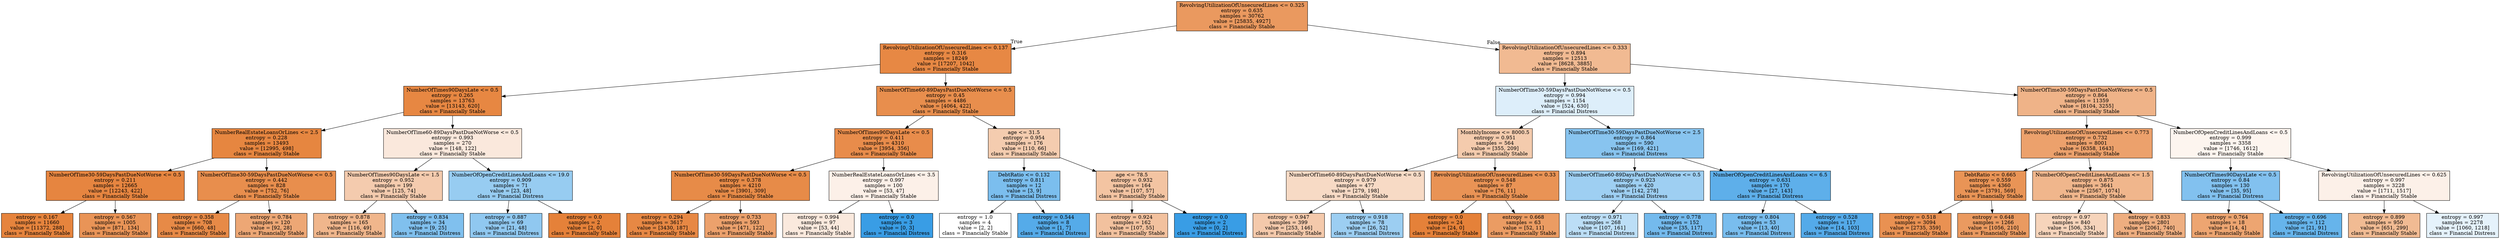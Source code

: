 digraph Tree {
node [shape=box, style="filled", color="black"] ;
0 [label="RevolvingUtilizationOfUnsecuredLines <= 0.325\nentropy = 0.635\nsamples = 30762\nvalue = [25835, 4927]\nclass = Financially Stable", fillcolor="#e58139ce"] ;
1 [label="RevolvingUtilizationOfUnsecuredLines <= 0.137\nentropy = 0.316\nsamples = 18249\nvalue = [17207, 1042]\nclass = Financially Stable", fillcolor="#e58139f0"] ;
0 -> 1 [labeldistance=2.5, labelangle=45, headlabel="True"] ;
2 [label="NumberOfTimes90DaysLate <= 0.5\nentropy = 0.265\nsamples = 13763\nvalue = [13143, 620]\nclass = Financially Stable", fillcolor="#e58139f3"] ;
1 -> 2 ;
3 [label="NumberRealEstateLoansOrLines <= 2.5\nentropy = 0.228\nsamples = 13493\nvalue = [12995, 498]\nclass = Financially Stable", fillcolor="#e58139f5"] ;
2 -> 3 ;
4 [label="NumberOfTime30-59DaysPastDueNotWorse <= 0.5\nentropy = 0.211\nsamples = 12665\nvalue = [12243, 422]\nclass = Financially Stable", fillcolor="#e58139f6"] ;
3 -> 4 ;
5 [label="entropy = 0.167\nsamples = 11660\nvalue = [11372, 288]\nclass = Financially Stable", fillcolor="#e58139f9"] ;
4 -> 5 ;
6 [label="entropy = 0.567\nsamples = 1005\nvalue = [871, 134]\nclass = Financially Stable", fillcolor="#e58139d8"] ;
4 -> 6 ;
7 [label="NumberOfTime30-59DaysPastDueNotWorse <= 0.5\nentropy = 0.442\nsamples = 828\nvalue = [752, 76]\nclass = Financially Stable", fillcolor="#e58139e5"] ;
3 -> 7 ;
8 [label="entropy = 0.358\nsamples = 708\nvalue = [660, 48]\nclass = Financially Stable", fillcolor="#e58139ec"] ;
7 -> 8 ;
9 [label="entropy = 0.784\nsamples = 120\nvalue = [92, 28]\nclass = Financially Stable", fillcolor="#e58139b1"] ;
7 -> 9 ;
10 [label="NumberOfTime60-89DaysPastDueNotWorse <= 0.5\nentropy = 0.993\nsamples = 270\nvalue = [148, 122]\nclass = Financially Stable", fillcolor="#e581392d"] ;
2 -> 10 ;
11 [label="NumberOfTimes90DaysLate <= 1.5\nentropy = 0.952\nsamples = 199\nvalue = [125, 74]\nclass = Financially Stable", fillcolor="#e5813968"] ;
10 -> 11 ;
12 [label="entropy = 0.878\nsamples = 165\nvalue = [116, 49]\nclass = Financially Stable", fillcolor="#e5813993"] ;
11 -> 12 ;
13 [label="entropy = 0.834\nsamples = 34\nvalue = [9, 25]\nclass = Financial Distress", fillcolor="#399de5a3"] ;
11 -> 13 ;
14 [label="NumberOfOpenCreditLinesAndLoans <= 19.0\nentropy = 0.909\nsamples = 71\nvalue = [23, 48]\nclass = Financial Distress", fillcolor="#399de585"] ;
10 -> 14 ;
15 [label="entropy = 0.887\nsamples = 69\nvalue = [21, 48]\nclass = Financial Distress", fillcolor="#399de58f"] ;
14 -> 15 ;
16 [label="entropy = 0.0\nsamples = 2\nvalue = [2, 0]\nclass = Financially Stable", fillcolor="#e58139ff"] ;
14 -> 16 ;
17 [label="NumberOfTime60-89DaysPastDueNotWorse <= 0.5\nentropy = 0.45\nsamples = 4486\nvalue = [4064, 422]\nclass = Financially Stable", fillcolor="#e58139e5"] ;
1 -> 17 ;
18 [label="NumberOfTimes90DaysLate <= 0.5\nentropy = 0.411\nsamples = 4310\nvalue = [3954, 356]\nclass = Financially Stable", fillcolor="#e58139e8"] ;
17 -> 18 ;
19 [label="NumberOfTime30-59DaysPastDueNotWorse <= 0.5\nentropy = 0.378\nsamples = 4210\nvalue = [3901, 309]\nclass = Financially Stable", fillcolor="#e58139eb"] ;
18 -> 19 ;
20 [label="entropy = 0.294\nsamples = 3617\nvalue = [3430, 187]\nclass = Financially Stable", fillcolor="#e58139f1"] ;
19 -> 20 ;
21 [label="entropy = 0.733\nsamples = 593\nvalue = [471, 122]\nclass = Financially Stable", fillcolor="#e58139bd"] ;
19 -> 21 ;
22 [label="NumberRealEstateLoansOrLines <= 3.5\nentropy = 0.997\nsamples = 100\nvalue = [53, 47]\nclass = Financially Stable", fillcolor="#e581391d"] ;
18 -> 22 ;
23 [label="entropy = 0.994\nsamples = 97\nvalue = [53, 44]\nclass = Financially Stable", fillcolor="#e581392b"] ;
22 -> 23 ;
24 [label="entropy = 0.0\nsamples = 3\nvalue = [0, 3]\nclass = Financial Distress", fillcolor="#399de5ff"] ;
22 -> 24 ;
25 [label="age <= 31.5\nentropy = 0.954\nsamples = 176\nvalue = [110, 66]\nclass = Financially Stable", fillcolor="#e5813966"] ;
17 -> 25 ;
26 [label="DebtRatio <= 0.132\nentropy = 0.811\nsamples = 12\nvalue = [3, 9]\nclass = Financial Distress", fillcolor="#399de5aa"] ;
25 -> 26 ;
27 [label="entropy = 1.0\nsamples = 4\nvalue = [2, 2]\nclass = Financially Stable", fillcolor="#e5813900"] ;
26 -> 27 ;
28 [label="entropy = 0.544\nsamples = 8\nvalue = [1, 7]\nclass = Financial Distress", fillcolor="#399de5db"] ;
26 -> 28 ;
29 [label="age <= 78.5\nentropy = 0.932\nsamples = 164\nvalue = [107, 57]\nclass = Financially Stable", fillcolor="#e5813977"] ;
25 -> 29 ;
30 [label="entropy = 0.924\nsamples = 162\nvalue = [107, 55]\nclass = Financially Stable", fillcolor="#e581397c"] ;
29 -> 30 ;
31 [label="entropy = 0.0\nsamples = 2\nvalue = [0, 2]\nclass = Financial Distress", fillcolor="#399de5ff"] ;
29 -> 31 ;
32 [label="RevolvingUtilizationOfUnsecuredLines <= 0.333\nentropy = 0.894\nsamples = 12513\nvalue = [8628, 3885]\nclass = Financially Stable", fillcolor="#e581398c"] ;
0 -> 32 [labeldistance=2.5, labelangle=-45, headlabel="False"] ;
33 [label="NumberOfTime30-59DaysPastDueNotWorse <= 0.5\nentropy = 0.994\nsamples = 1154\nvalue = [524, 630]\nclass = Financial Distress", fillcolor="#399de52b"] ;
32 -> 33 ;
34 [label="MonthlyIncome <= 8000.5\nentropy = 0.951\nsamples = 564\nvalue = [355, 209]\nclass = Financially Stable", fillcolor="#e5813969"] ;
33 -> 34 ;
35 [label="NumberOfTime60-89DaysPastDueNotWorse <= 0.5\nentropy = 0.979\nsamples = 477\nvalue = [279, 198]\nclass = Financially Stable", fillcolor="#e581394a"] ;
34 -> 35 ;
36 [label="entropy = 0.947\nsamples = 399\nvalue = [253, 146]\nclass = Financially Stable", fillcolor="#e581396c"] ;
35 -> 36 ;
37 [label="entropy = 0.918\nsamples = 78\nvalue = [26, 52]\nclass = Financial Distress", fillcolor="#399de57f"] ;
35 -> 37 ;
38 [label="RevolvingUtilizationOfUnsecuredLines <= 0.33\nentropy = 0.548\nsamples = 87\nvalue = [76, 11]\nclass = Financially Stable", fillcolor="#e58139da"] ;
34 -> 38 ;
39 [label="entropy = 0.0\nsamples = 24\nvalue = [24, 0]\nclass = Financially Stable", fillcolor="#e58139ff"] ;
38 -> 39 ;
40 [label="entropy = 0.668\nsamples = 63\nvalue = [52, 11]\nclass = Financially Stable", fillcolor="#e58139c9"] ;
38 -> 40 ;
41 [label="NumberOfTime30-59DaysPastDueNotWorse <= 2.5\nentropy = 0.864\nsamples = 590\nvalue = [169, 421]\nclass = Financial Distress", fillcolor="#399de599"] ;
33 -> 41 ;
42 [label="NumberOfTime60-89DaysPastDueNotWorse <= 0.5\nentropy = 0.923\nsamples = 420\nvalue = [142, 278]\nclass = Financial Distress", fillcolor="#399de57d"] ;
41 -> 42 ;
43 [label="entropy = 0.971\nsamples = 268\nvalue = [107, 161]\nclass = Financial Distress", fillcolor="#399de556"] ;
42 -> 43 ;
44 [label="entropy = 0.778\nsamples = 152\nvalue = [35, 117]\nclass = Financial Distress", fillcolor="#399de5b3"] ;
42 -> 44 ;
45 [label="NumberOfOpenCreditLinesAndLoans <= 6.5\nentropy = 0.631\nsamples = 170\nvalue = [27, 143]\nclass = Financial Distress", fillcolor="#399de5cf"] ;
41 -> 45 ;
46 [label="entropy = 0.804\nsamples = 53\nvalue = [13, 40]\nclass = Financial Distress", fillcolor="#399de5ac"] ;
45 -> 46 ;
47 [label="entropy = 0.528\nsamples = 117\nvalue = [14, 103]\nclass = Financial Distress", fillcolor="#399de5dc"] ;
45 -> 47 ;
48 [label="NumberOfTime30-59DaysPastDueNotWorse <= 0.5\nentropy = 0.864\nsamples = 11359\nvalue = [8104, 3255]\nclass = Financially Stable", fillcolor="#e5813999"] ;
32 -> 48 ;
49 [label="RevolvingUtilizationOfUnsecuredLines <= 0.773\nentropy = 0.732\nsamples = 8001\nvalue = [6358, 1643]\nclass = Financially Stable", fillcolor="#e58139bd"] ;
48 -> 49 ;
50 [label="DebtRatio <= 0.665\nentropy = 0.559\nsamples = 4360\nvalue = [3791, 569]\nclass = Financially Stable", fillcolor="#e58139d9"] ;
49 -> 50 ;
51 [label="entropy = 0.518\nsamples = 3094\nvalue = [2735, 359]\nclass = Financially Stable", fillcolor="#e58139de"] ;
50 -> 51 ;
52 [label="entropy = 0.648\nsamples = 1266\nvalue = [1056, 210]\nclass = Financially Stable", fillcolor="#e58139cc"] ;
50 -> 52 ;
53 [label="NumberOfOpenCreditLinesAndLoans <= 1.5\nentropy = 0.875\nsamples = 3641\nvalue = [2567, 1074]\nclass = Financially Stable", fillcolor="#e5813994"] ;
49 -> 53 ;
54 [label="entropy = 0.97\nsamples = 840\nvalue = [506, 334]\nclass = Financially Stable", fillcolor="#e5813957"] ;
53 -> 54 ;
55 [label="entropy = 0.833\nsamples = 2801\nvalue = [2061, 740]\nclass = Financially Stable", fillcolor="#e58139a3"] ;
53 -> 55 ;
56 [label="NumberOfOpenCreditLinesAndLoans <= 0.5\nentropy = 0.999\nsamples = 3358\nvalue = [1746, 1612]\nclass = Financially Stable", fillcolor="#e5813914"] ;
48 -> 56 ;
57 [label="NumberOfTimes90DaysLate <= 0.5\nentropy = 0.84\nsamples = 130\nvalue = [35, 95]\nclass = Financial Distress", fillcolor="#399de5a1"] ;
56 -> 57 ;
58 [label="entropy = 0.764\nsamples = 18\nvalue = [14, 4]\nclass = Financially Stable", fillcolor="#e58139b6"] ;
57 -> 58 ;
59 [label="entropy = 0.696\nsamples = 112\nvalue = [21, 91]\nclass = Financial Distress", fillcolor="#399de5c4"] ;
57 -> 59 ;
60 [label="RevolvingUtilizationOfUnsecuredLines <= 0.625\nentropy = 0.997\nsamples = 3228\nvalue = [1711, 1517]\nclass = Financially Stable", fillcolor="#e581391d"] ;
56 -> 60 ;
61 [label="entropy = 0.899\nsamples = 950\nvalue = [651, 299]\nclass = Financially Stable", fillcolor="#e581398a"] ;
60 -> 61 ;
62 [label="entropy = 0.997\nsamples = 2278\nvalue = [1060, 1218]\nclass = Financial Distress", fillcolor="#399de521"] ;
60 -> 62 ;
}